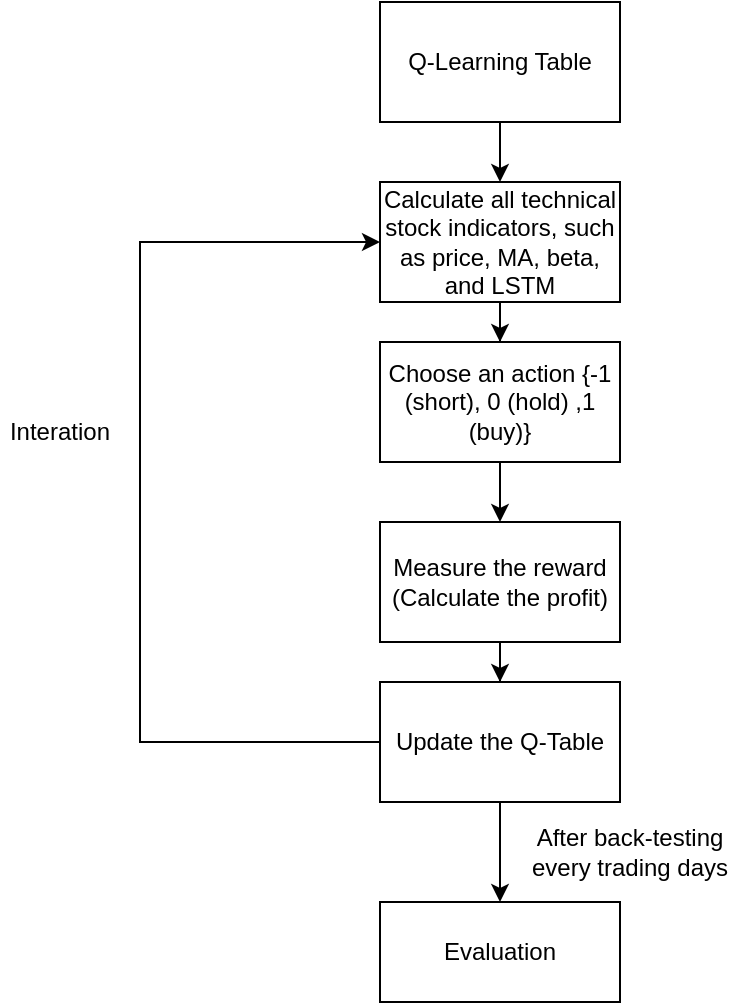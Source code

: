 <mxfile version="20.8.20" type="device"><diagram name="第 1 页" id="pPFYF0zuL81JXebsl9m9"><mxGraphModel dx="1434" dy="796" grid="1" gridSize="10" guides="1" tooltips="1" connect="1" arrows="1" fold="1" page="1" pageScale="1" pageWidth="827" pageHeight="1169" math="0" shadow="0"><root><mxCell id="0"/><mxCell id="1" parent="0"/><mxCell id="ndldRbVNAZR8odyOY9o--3" style="edgeStyle=orthogonalEdgeStyle;rounded=0;orthogonalLoop=1;jettySize=auto;html=1;" edge="1" parent="1" source="ndldRbVNAZR8odyOY9o--1" target="ndldRbVNAZR8odyOY9o--2"><mxGeometry relative="1" as="geometry"/></mxCell><mxCell id="ndldRbVNAZR8odyOY9o--1" value="Q-Learning Table" style="rounded=0;whiteSpace=wrap;html=1;" vertex="1" parent="1"><mxGeometry x="340" y="70" width="120" height="60" as="geometry"/></mxCell><mxCell id="ndldRbVNAZR8odyOY9o--5" style="edgeStyle=orthogonalEdgeStyle;rounded=0;orthogonalLoop=1;jettySize=auto;html=1;" edge="1" parent="1" source="ndldRbVNAZR8odyOY9o--2" target="ndldRbVNAZR8odyOY9o--4"><mxGeometry relative="1" as="geometry"/></mxCell><mxCell id="ndldRbVNAZR8odyOY9o--2" value="Calculate all technical stock indicators, such as price, MA, beta, and LSTM" style="rounded=0;whiteSpace=wrap;html=1;" vertex="1" parent="1"><mxGeometry x="340" y="160" width="120" height="60" as="geometry"/></mxCell><mxCell id="ndldRbVNAZR8odyOY9o--7" style="edgeStyle=orthogonalEdgeStyle;rounded=0;orthogonalLoop=1;jettySize=auto;html=1;" edge="1" parent="1" source="ndldRbVNAZR8odyOY9o--4" target="ndldRbVNAZR8odyOY9o--6"><mxGeometry relative="1" as="geometry"/></mxCell><mxCell id="ndldRbVNAZR8odyOY9o--4" value="Choose an action {-1 (short), 0 (hold) ,1 (buy)}" style="rounded=0;whiteSpace=wrap;html=1;" vertex="1" parent="1"><mxGeometry x="340" y="240" width="120" height="60" as="geometry"/></mxCell><mxCell id="ndldRbVNAZR8odyOY9o--9" style="edgeStyle=orthogonalEdgeStyle;rounded=0;orthogonalLoop=1;jettySize=auto;html=1;" edge="1" parent="1" source="ndldRbVNAZR8odyOY9o--6" target="ndldRbVNAZR8odyOY9o--8"><mxGeometry relative="1" as="geometry"/></mxCell><mxCell id="ndldRbVNAZR8odyOY9o--6" value="Measure the reward (Calculate the profit)" style="rounded=0;whiteSpace=wrap;html=1;" vertex="1" parent="1"><mxGeometry x="340" y="330" width="120" height="60" as="geometry"/></mxCell><mxCell id="ndldRbVNAZR8odyOY9o--10" style="edgeStyle=orthogonalEdgeStyle;rounded=0;orthogonalLoop=1;jettySize=auto;html=1;entryX=0;entryY=0.5;entryDx=0;entryDy=0;" edge="1" parent="1" source="ndldRbVNAZR8odyOY9o--8" target="ndldRbVNAZR8odyOY9o--2"><mxGeometry relative="1" as="geometry"><Array as="points"><mxPoint x="220" y="440"/><mxPoint x="220" y="190"/></Array></mxGeometry></mxCell><mxCell id="ndldRbVNAZR8odyOY9o--16" style="edgeStyle=orthogonalEdgeStyle;rounded=0;orthogonalLoop=1;jettySize=auto;html=1;" edge="1" parent="1" source="ndldRbVNAZR8odyOY9o--8" target="ndldRbVNAZR8odyOY9o--15"><mxGeometry relative="1" as="geometry"/></mxCell><mxCell id="ndldRbVNAZR8odyOY9o--8" value="Update the Q-Table" style="rounded=0;whiteSpace=wrap;html=1;" vertex="1" parent="1"><mxGeometry x="340" y="410" width="120" height="60" as="geometry"/></mxCell><mxCell id="ndldRbVNAZR8odyOY9o--12" value="Interation" style="text;html=1;strokeColor=none;fillColor=none;align=center;verticalAlign=middle;whiteSpace=wrap;rounded=0;" vertex="1" parent="1"><mxGeometry x="150" y="270" width="60" height="30" as="geometry"/></mxCell><mxCell id="ndldRbVNAZR8odyOY9o--15" value="Evaluation" style="rounded=0;whiteSpace=wrap;html=1;" vertex="1" parent="1"><mxGeometry x="340" y="520" width="120" height="50" as="geometry"/></mxCell><mxCell id="ndldRbVNAZR8odyOY9o--17" value="After back-testing every trading days" style="text;html=1;strokeColor=none;fillColor=none;align=center;verticalAlign=middle;whiteSpace=wrap;rounded=0;" vertex="1" parent="1"><mxGeometry x="410" y="480" width="110" height="30" as="geometry"/></mxCell></root></mxGraphModel></diagram></mxfile>